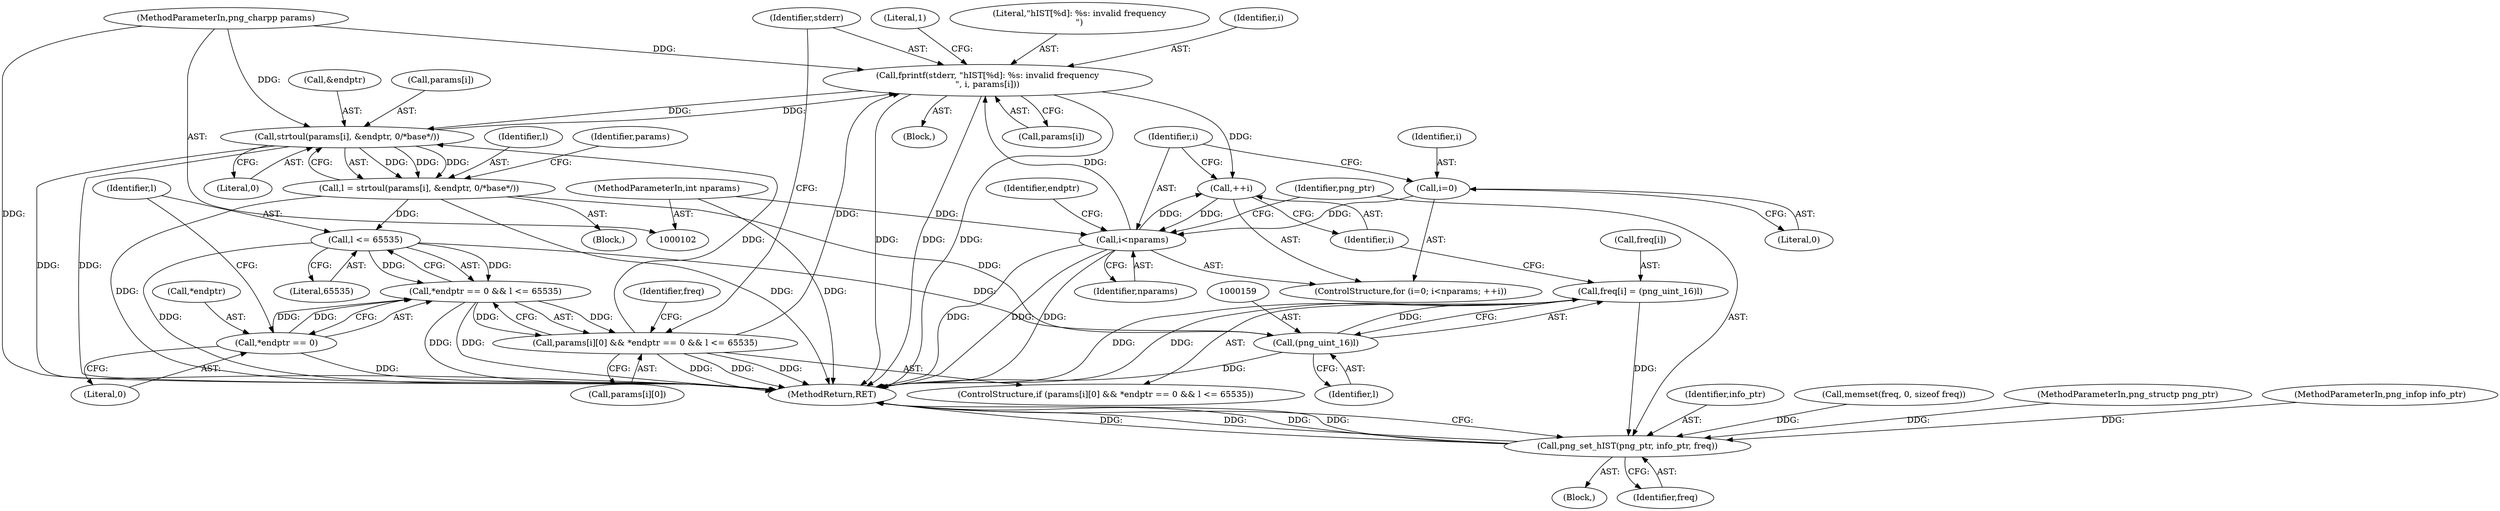 digraph "0_Android_9d4853418ab2f754c2b63e091c29c5529b8b86ca_16@API" {
"1000163" [label="(Call,fprintf(stderr, \"hIST[%d]: %s: invalid frequency\n\", i, params[i]))"];
"1000119" [label="(Call,i<nparams)"];
"1000116" [label="(Call,i=0)"];
"1000122" [label="(Call,++i)"];
"1000163" [label="(Call,fprintf(stderr, \"hIST[%d]: %s: invalid frequency\n\", i, params[i]))"];
"1000140" [label="(Call,params[i][0] && *endptr == 0 && l <= 65535)"];
"1000146" [label="(Call,*endptr == 0 && l <= 65535)"];
"1000147" [label="(Call,*endptr == 0)"];
"1000151" [label="(Call,l <= 65535)"];
"1000130" [label="(Call,l = strtoul(params[i], &endptr, 0/*base*/))"];
"1000132" [label="(Call,strtoul(params[i], &endptr, 0/*base*/))"];
"1000106" [label="(MethodParameterIn,png_charpp params)"];
"1000105" [label="(MethodParameterIn,int nparams)"];
"1000158" [label="(Call,(png_uint_16)l)"];
"1000154" [label="(Call,freq[i] = (png_uint_16)l)"];
"1000172" [label="(Call,png_set_hIST(png_ptr, info_ptr, freq))"];
"1000173" [label="(Identifier,png_ptr)"];
"1000116" [label="(Call,i=0)"];
"1000143" [label="(Identifier,params)"];
"1000133" [label="(Call,params[i])"];
"1000124" [label="(Block,)"];
"1000156" [label="(Identifier,freq)"];
"1000150" [label="(Literal,0)"];
"1000141" [label="(Call,params[i][0])"];
"1000118" [label="(Literal,0)"];
"1000123" [label="(Identifier,i)"];
"1000152" [label="(Identifier,l)"];
"1000166" [label="(Identifier,i)"];
"1000115" [label="(ControlStructure,for (i=0; i<nparams; ++i))"];
"1000155" [label="(Call,freq[i])"];
"1000164" [label="(Identifier,stderr)"];
"1000119" [label="(Call,i<nparams)"];
"1000174" [label="(Identifier,info_ptr)"];
"1000140" [label="(Call,params[i][0] && *endptr == 0 && l <= 65535)"];
"1000120" [label="(Identifier,i)"];
"1000105" [label="(MethodParameterIn,int nparams)"];
"1000162" [label="(Block,)"];
"1000110" [label="(Call,memset(freq, 0, sizeof freq))"];
"1000171" [label="(Literal,1)"];
"1000138" [label="(Literal,0)"];
"1000127" [label="(Identifier,endptr)"];
"1000130" [label="(Call,l = strtoul(params[i], &endptr, 0/*base*/))"];
"1000117" [label="(Identifier,i)"];
"1000176" [label="(MethodReturn,RET)"];
"1000107" [label="(Block,)"];
"1000103" [label="(MethodParameterIn,png_structp png_ptr)"];
"1000146" [label="(Call,*endptr == 0 && l <= 65535)"];
"1000106" [label="(MethodParameterIn,png_charpp params)"];
"1000121" [label="(Identifier,nparams)"];
"1000139" [label="(ControlStructure,if (params[i][0] && *endptr == 0 && l <= 65535))"];
"1000158" [label="(Call,(png_uint_16)l)"];
"1000175" [label="(Identifier,freq)"];
"1000148" [label="(Call,*endptr)"];
"1000163" [label="(Call,fprintf(stderr, \"hIST[%d]: %s: invalid frequency\n\", i, params[i]))"];
"1000153" [label="(Literal,65535)"];
"1000132" [label="(Call,strtoul(params[i], &endptr, 0/*base*/))"];
"1000154" [label="(Call,freq[i] = (png_uint_16)l)"];
"1000122" [label="(Call,++i)"];
"1000172" [label="(Call,png_set_hIST(png_ptr, info_ptr, freq))"];
"1000147" [label="(Call,*endptr == 0)"];
"1000160" [label="(Identifier,l)"];
"1000131" [label="(Identifier,l)"];
"1000167" [label="(Call,params[i])"];
"1000104" [label="(MethodParameterIn,png_infop info_ptr)"];
"1000151" [label="(Call,l <= 65535)"];
"1000165" [label="(Literal,\"hIST[%d]: %s: invalid frequency\n\")"];
"1000136" [label="(Call,&endptr)"];
"1000163" -> "1000162"  [label="AST: "];
"1000163" -> "1000167"  [label="CFG: "];
"1000164" -> "1000163"  [label="AST: "];
"1000165" -> "1000163"  [label="AST: "];
"1000166" -> "1000163"  [label="AST: "];
"1000167" -> "1000163"  [label="AST: "];
"1000171" -> "1000163"  [label="CFG: "];
"1000163" -> "1000176"  [label="DDG: "];
"1000163" -> "1000176"  [label="DDG: "];
"1000163" -> "1000176"  [label="DDG: "];
"1000163" -> "1000122"  [label="DDG: "];
"1000163" -> "1000132"  [label="DDG: "];
"1000119" -> "1000163"  [label="DDG: "];
"1000140" -> "1000163"  [label="DDG: "];
"1000132" -> "1000163"  [label="DDG: "];
"1000106" -> "1000163"  [label="DDG: "];
"1000119" -> "1000115"  [label="AST: "];
"1000119" -> "1000121"  [label="CFG: "];
"1000120" -> "1000119"  [label="AST: "];
"1000121" -> "1000119"  [label="AST: "];
"1000127" -> "1000119"  [label="CFG: "];
"1000173" -> "1000119"  [label="CFG: "];
"1000119" -> "1000176"  [label="DDG: "];
"1000119" -> "1000176"  [label="DDG: "];
"1000119" -> "1000176"  [label="DDG: "];
"1000116" -> "1000119"  [label="DDG: "];
"1000122" -> "1000119"  [label="DDG: "];
"1000105" -> "1000119"  [label="DDG: "];
"1000119" -> "1000122"  [label="DDG: "];
"1000116" -> "1000115"  [label="AST: "];
"1000116" -> "1000118"  [label="CFG: "];
"1000117" -> "1000116"  [label="AST: "];
"1000118" -> "1000116"  [label="AST: "];
"1000120" -> "1000116"  [label="CFG: "];
"1000122" -> "1000115"  [label="AST: "];
"1000122" -> "1000123"  [label="CFG: "];
"1000123" -> "1000122"  [label="AST: "];
"1000120" -> "1000122"  [label="CFG: "];
"1000140" -> "1000139"  [label="AST: "];
"1000140" -> "1000141"  [label="CFG: "];
"1000140" -> "1000146"  [label="CFG: "];
"1000141" -> "1000140"  [label="AST: "];
"1000146" -> "1000140"  [label="AST: "];
"1000156" -> "1000140"  [label="CFG: "];
"1000164" -> "1000140"  [label="CFG: "];
"1000140" -> "1000176"  [label="DDG: "];
"1000140" -> "1000176"  [label="DDG: "];
"1000140" -> "1000176"  [label="DDG: "];
"1000140" -> "1000132"  [label="DDG: "];
"1000146" -> "1000140"  [label="DDG: "];
"1000146" -> "1000140"  [label="DDG: "];
"1000146" -> "1000147"  [label="CFG: "];
"1000146" -> "1000151"  [label="CFG: "];
"1000147" -> "1000146"  [label="AST: "];
"1000151" -> "1000146"  [label="AST: "];
"1000146" -> "1000176"  [label="DDG: "];
"1000146" -> "1000176"  [label="DDG: "];
"1000147" -> "1000146"  [label="DDG: "];
"1000147" -> "1000146"  [label="DDG: "];
"1000151" -> "1000146"  [label="DDG: "];
"1000151" -> "1000146"  [label="DDG: "];
"1000147" -> "1000150"  [label="CFG: "];
"1000148" -> "1000147"  [label="AST: "];
"1000150" -> "1000147"  [label="AST: "];
"1000152" -> "1000147"  [label="CFG: "];
"1000147" -> "1000176"  [label="DDG: "];
"1000151" -> "1000153"  [label="CFG: "];
"1000152" -> "1000151"  [label="AST: "];
"1000153" -> "1000151"  [label="AST: "];
"1000151" -> "1000176"  [label="DDG: "];
"1000130" -> "1000151"  [label="DDG: "];
"1000151" -> "1000158"  [label="DDG: "];
"1000130" -> "1000124"  [label="AST: "];
"1000130" -> "1000132"  [label="CFG: "];
"1000131" -> "1000130"  [label="AST: "];
"1000132" -> "1000130"  [label="AST: "];
"1000143" -> "1000130"  [label="CFG: "];
"1000130" -> "1000176"  [label="DDG: "];
"1000130" -> "1000176"  [label="DDG: "];
"1000132" -> "1000130"  [label="DDG: "];
"1000132" -> "1000130"  [label="DDG: "];
"1000132" -> "1000130"  [label="DDG: "];
"1000130" -> "1000158"  [label="DDG: "];
"1000132" -> "1000138"  [label="CFG: "];
"1000133" -> "1000132"  [label="AST: "];
"1000136" -> "1000132"  [label="AST: "];
"1000138" -> "1000132"  [label="AST: "];
"1000132" -> "1000176"  [label="DDG: "];
"1000132" -> "1000176"  [label="DDG: "];
"1000106" -> "1000132"  [label="DDG: "];
"1000106" -> "1000102"  [label="AST: "];
"1000106" -> "1000176"  [label="DDG: "];
"1000105" -> "1000102"  [label="AST: "];
"1000105" -> "1000176"  [label="DDG: "];
"1000158" -> "1000154"  [label="AST: "];
"1000158" -> "1000160"  [label="CFG: "];
"1000159" -> "1000158"  [label="AST: "];
"1000160" -> "1000158"  [label="AST: "];
"1000154" -> "1000158"  [label="CFG: "];
"1000158" -> "1000176"  [label="DDG: "];
"1000158" -> "1000154"  [label="DDG: "];
"1000154" -> "1000139"  [label="AST: "];
"1000155" -> "1000154"  [label="AST: "];
"1000123" -> "1000154"  [label="CFG: "];
"1000154" -> "1000176"  [label="DDG: "];
"1000154" -> "1000176"  [label="DDG: "];
"1000154" -> "1000172"  [label="DDG: "];
"1000172" -> "1000107"  [label="AST: "];
"1000172" -> "1000175"  [label="CFG: "];
"1000173" -> "1000172"  [label="AST: "];
"1000174" -> "1000172"  [label="AST: "];
"1000175" -> "1000172"  [label="AST: "];
"1000176" -> "1000172"  [label="CFG: "];
"1000172" -> "1000176"  [label="DDG: "];
"1000172" -> "1000176"  [label="DDG: "];
"1000172" -> "1000176"  [label="DDG: "];
"1000172" -> "1000176"  [label="DDG: "];
"1000103" -> "1000172"  [label="DDG: "];
"1000104" -> "1000172"  [label="DDG: "];
"1000110" -> "1000172"  [label="DDG: "];
}
